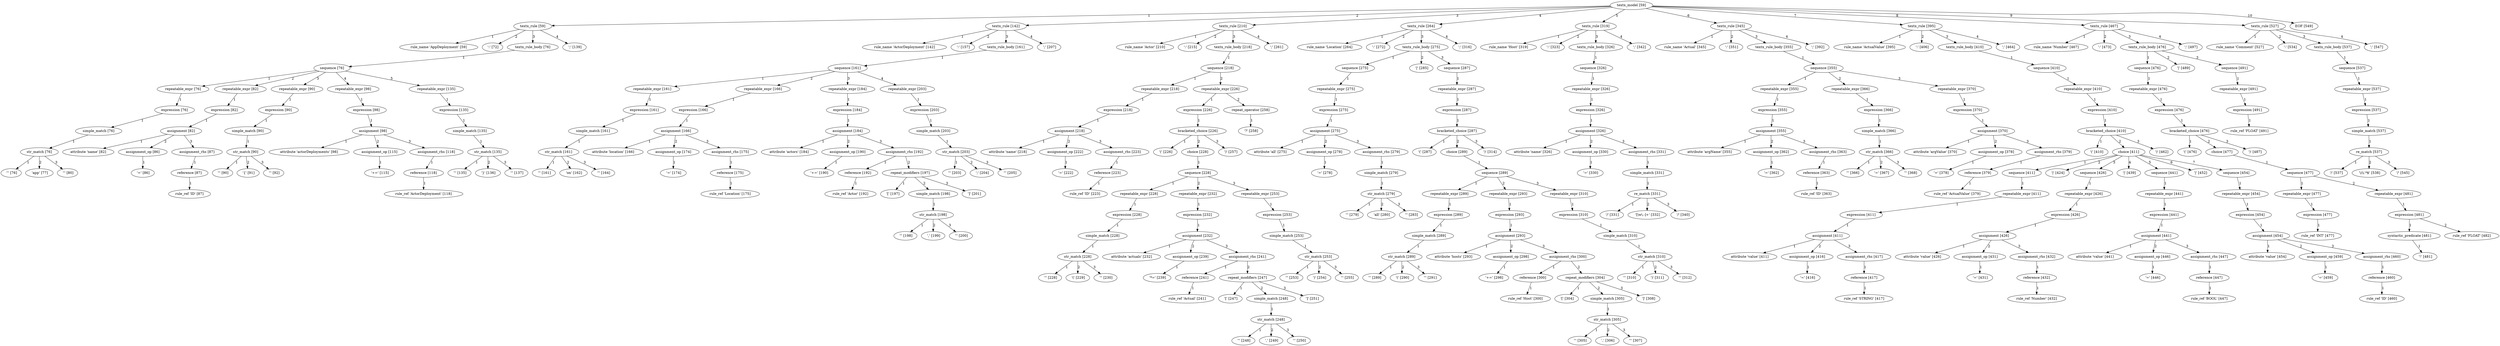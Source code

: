 digraph arpeggio_graph {
140083188281688 [label="textx_model [59]"];
140083188281688->140083188235800 [label="1"]

140083188235800 [label="textx_rule [59]"];
140083188235800->140083165622904 [label="1"]

140083165622904 [label="rule_name 'AppDeployment' [59]"];
140083188235800->140083165623016 [label="2"]

140083165623016 [label=" ':' [72]"];
140083188235800->140083188235256 [label="3"]

140083188235256 [label="textx_rule_body [76]"];
140083188235256->140083188235664 [label="1"]

140083188235664 [label="sequence [76]"];
140083188235664->140083188232400 [label="1"]

140083188232400 [label="repeatable_expr [76]"];
140083188232400->140083188232536 [label="1"]

140083188232536 [label="expression [76]"];
140083188232536->140083188232264 [label="1"]

140083188232264 [label="simple_match [76]"];
140083188232264->140083188084520 [label="1"]

140083188084520 [label="str_match [76]"];
140083188084520->140083165623128 [label="1"]

140083165623128 [label=" ''' [76]"];
140083188084520->140083165623240 [label="2"]

140083165623240 [label=" 'app' [77]"];
140083188084520->140083165623352 [label="3"]

140083165623352 [label=" ''' [80]"];
140083188235664->140083188233352 [label="2"]

140083188233352 [label="repeatable_expr [82]"];
140083188233352->140083188233216 [label="1"]

140083188233216 [label="expression [82]"];
140083188233216->140083188233080 [label="1"]

140083188233080 [label="assignment [82]"];
140083188233080->140083165623576 [label="1"]

140083165623576 [label="attribute 'name' [82]"];
140083188233080->140083188232672 [label="2"]

140083188232672 [label="assignment_op [86]"];
140083188232672->140083165623688 [label="1"]

140083165623688 [label=" '=' [86]"];
140083188233080->140083188232944 [label="3"]

140083188232944 [label="assignment_rhs [87]"];
140083188232944->140083188232808 [label="1"]

140083188232808 [label="reference [87]"];
140083188232808->140083165623464 [label="1"]

140083165623464 [label="rule_ref 'ID' [87]"];
140083188235664->140083188233760 [label="3"]

140083188233760 [label="repeatable_expr [90]"];
140083188233760->140083188233896 [label="1"]

140083188233896 [label="expression [90]"];
140083188233896->140083188233488 [label="1"]

140083188233488 [label="simple_match [90]"];
140083188233488->140083188233624 [label="1"]

140083188233624 [label="str_match [90]"];
140083188233624->140083165623800 [label="1"]

140083165623800 [label=" ''' [90]"];
140083188233624->140083165623912 [label="2"]

140083165623912 [label=" '{' [91]"];
140083188233624->140083165624024 [label="3"]

140083165624024 [label=" ''' [92]"];
140083188235664->140083188234712 [label="4"]

140083188234712 [label="repeatable_expr [98]"];
140083188234712->140083188234576 [label="1"]

140083188234576 [label="expression [98]"];
140083188234576->140083188234440 [label="1"]

140083188234440 [label="assignment [98]"];
140083188234440->140083165624136 [label="1"]

140083165624136 [label="attribute 'actorDeployments' [98]"];
140083188234440->140083188234032 [label="2"]

140083188234032 [label="assignment_op [115]"];
140083188234032->140083165624360 [label="1"]

140083165624360 [label=" '+=' [115]"];
140083188234440->140083188234168 [label="3"]

140083188234168 [label="assignment_rhs [118]"];
140083188234168->140083188234304 [label="1"]

140083188234304 [label="reference [118]"];
140083188234304->140083165624248 [label="1"]

140083165624248 [label="rule_ref 'ActorDeployment' [118]"];
140083188235664->140083188235392 [label="5"]

140083188235392 [label="repeatable_expr [135]"];
140083188235392->140083188234984 [label="1"]

140083188234984 [label="expression [135]"];
140083188234984->140083188235120 [label="1"]

140083188235120 [label="simple_match [135]"];
140083188235120->140083188234848 [label="1"]

140083188234848 [label="str_match [135]"];
140083188234848->140083165624472 [label="1"]

140083165624472 [label=" ''' [135]"];
140083188234848->140083165624584 [label="2"]

140083165624584 [label=" '}' [136]"];
140083188234848->140083165624696 [label="3"]

140083165624696 [label=" ''' [137]"];
140083188235800->140083165624808 [label="4"]

140083165624808 [label=" ';' [139]"];
140083188281688->140083188243584 [label="2"]

140083188243584 [label="textx_rule [142]"];
140083188243584->140083165625032 [label="1"]

140083165625032 [label="rule_name 'ActorDeployment' [142]"];
140083188243584->140083165624920 [label="2"]

140083165624920 [label=" ':' [157]"];
140083188243584->140083188243040 [label="3"]

140083188243040 [label="textx_rule_body [161]"];
140083188243040->140083188243448 [label="1"]

140083188243448 [label="sequence [161]"];
140083188243448->140083188240592 [label="1"]

140083188240592 [label="repeatable_expr [161]"];
140083188240592->140083188236072 [label="1"]

140083188236072 [label="expression [161]"];
140083188236072->140083188235936 [label="1"]

140083188235936 [label="simple_match [161]"];
140083188235936->140083188235528 [label="1"]

140083188235528 [label="str_match [161]"];
140083188235528->140083165625144 [label="1"]

140083165625144 [label=" ''' [161]"];
140083188235528->140083165625256 [label="2"]

140083165625256 [label=" 'on' [162]"];
140083188235528->140083165625368 [label="3"]

140083165625368 [label=" ''' [164]"];
140083188243448->140083188241272 [label="2"]

140083188241272 [label="repeatable_expr [166]"];
140083188241272->140083188241136 [label="1"]

140083188241136 [label="expression [166]"];
140083188241136->140083188241000 [label="1"]

140083188241000 [label="assignment [166]"];
140083188241000->140083165625592 [label="1"]

140083165625592 [label="attribute 'location' [166]"];
140083188241000->140083188240456 [label="2"]

140083188240456 [label="assignment_op [174]"];
140083188240456->140083165625704 [label="1"]

140083165625704 [label=" '=' [174]"];
140083188241000->140083188240864 [label="3"]

140083188240864 [label="assignment_rhs [175]"];
140083188240864->140083188240728 [label="1"]

140083188240728 [label="reference [175]"];
140083188240728->140083165625480 [label="1"]

140083165625480 [label="rule_ref 'Location' [175]"];
140083188243448->140083188242496 [label="3"]

140083188242496 [label="repeatable_expr [184]"];
140083188242496->140083188242360 [label="1"]

140083188242360 [label="expression [184]"];
140083188242360->140083188242224 [label="1"]

140083188242224 [label="assignment [184]"];
140083188242224->140083165625928 [label="1"]

140083165625928 [label="attribute 'actors' [184]"];
140083188242224->140083188241408 [label="2"]

140083188241408 [label="assignment_op [190]"];
140083188241408->140083165626040 [label="1"]

140083165626040 [label=" '+=' [190]"];
140083188242224->140083188242088 [label="3"]

140083188242088 [label="assignment_rhs [192]"];
140083188242088->140083188241544 [label="1"]

140083188241544 [label="reference [192]"];
140083188241544->140083165625816 [label="1"]

140083165625816 [label="rule_ref 'Actor' [192]"];
140083188242088->140083188241952 [label="2"]

140083188241952 [label="repeat_modifiers [197]"];
140083188241952->140083165626152 [label="1"]

140083165626152 [label=" '[' [197]"];
140083188241952->140083188241816 [label="2"]

140083188241816 [label="simple_match [198]"];
140083188241816->140083188241680 [label="1"]

140083188241680 [label="str_match [198]"];
140083188241680->140083165626264 [label="1"]

140083165626264 [label=" ''' [198]"];
140083188241680->140083188244552 [label="2"]

140083188244552 [label=" ',' [199]"];
140083188241680->140083188244664 [label="3"]

140083188244664 [label=" ''' [200]"];
140083188241952->140083188244776 [label="3"]

140083188244776 [label=" ']' [201]"];
140083188243448->140083188243176 [label="4"]

140083188243176 [label="repeatable_expr [203]"];
140083188243176->140083188242768 [label="1"]

140083188242768 [label="expression [203]"];
140083188242768->140083188242904 [label="1"]

140083188242904 [label="simple_match [203]"];
140083188242904->140083188242632 [label="1"]

140083188242632 [label="str_match [203]"];
140083188242632->140083188244888 [label="1"]

140083188244888 [label=" ''' [203]"];
140083188242632->140083188245000 [label="2"]

140083188245000 [label=" ';' [204]"];
140083188242632->140083188245112 [label="3"]

140083188245112 [label=" ''' [205]"];
140083188243584->140083188245224 [label="4"]

140083188245224 [label=" ';' [207]"];
140083188281688->140083188203032 [label="3"]

140083188203032 [label="textx_rule [210]"];
140083188203032->140083188245336 [label="1"]

140083188245336 [label="rule_name 'Actor' [210]"];
140083188203032->140083188245448 [label="2"]

140083188245448 [label=" ':' [215]"];
140083188203032->140083188202624 [label="3"]

140083188202624 [label="textx_rule_body [218]"];
140083188202624->140083188202896 [label="1"]

140083188202896 [label="sequence [218]"];
140083188202896->140083188244264 [label="1"]

140083188244264 [label="repeatable_expr [218]"];
140083188244264->140083188244128 [label="1"]

140083188244128 [label="expression [218]"];
140083188244128->140083188243992 [label="1"]

140083188243992 [label="assignment [218]"];
140083188243992->140083188245672 [label="1"]

140083188245672 [label="attribute 'name' [218]"];
140083188243992->140083188243312 [label="2"]

140083188243312 [label="assignment_op [222]"];
140083188243312->140083188245784 [label="1"]

140083188245784 [label=" '=' [222]"];
140083188243992->140083188243720 [label="3"]

140083188243720 [label="assignment_rhs [223]"];
140083188243720->140083188243856 [label="1"]

140083188243856 [label="reference [223]"];
140083188243856->140083188245560 [label="1"]

140083188245560 [label="rule_ref 'ID' [223]"];
140083188202896->140083188202352 [label="2"]

140083188202352 [label="repeatable_expr [226]"];
140083188202352->140083188202216 [label="1"]

140083188202216 [label="expression [226]"];
140083188202216->140083188202080 [label="1"]

140083188202080 [label="bracketed_choice [226]"];
140083188202080->140083188246008 [label="1"]

140083188246008 [label=" '(' [226]"];
140083188202080->140083188201808 [label="2"]

140083188201808 [label="choice [228]"];
140083188201808->140083188201944 [label="1"]

140083188201944 [label="sequence [228]"];
140083188201944->140083188199904 [label="1"]

140083188199904 [label="repeatable_expr [228]"];
140083188199904->140083188199632 [label="1"]

140083188199632 [label="expression [228]"];
140083188199632->140083188199768 [label="1"]

140083188199768 [label="simple_match [228]"];
140083188199768->140083188199496 [label="1"]

140083188199496 [label="str_match [228]"];
140083188199496->140083188245896 [label="1"]

140083188245896 [label=" ''' [228]"];
140083188199496->140083188246120 [label="2"]

140083188246120 [label=" '(' [229]"];
140083188199496->140083188246232 [label="3"]

140083188246232 [label=" ''' [230]"];
140083188201944->140083188201128 [label="2"]

140083188201128 [label="repeatable_expr [232]"];
140083188201128->140083188200992 [label="1"]

140083188200992 [label="expression [232]"];
140083188200992->140083188200856 [label="1"]

140083188200856 [label="assignment [232]"];
140083188200856->140083188246344 [label="1"]

140083188246344 [label="attribute 'actuals' [232]"];
140083188200856->140083188200176 [label="2"]

140083188200176 [label="assignment_op [239]"];
140083188200176->140083188246456 [label="1"]

140083188246456 [label=" '*=' [239]"];
140083188200856->140083188200584 [label="3"]

140083188200584 [label="assignment_rhs [241]"];
140083188200584->140083188200040 [label="1"]

140083188200040 [label="reference [241]"];
140083188200040->140083188246568 [label="1"]

140083188246568 [label="rule_ref 'Actual' [241]"];
140083188200584->140083188200720 [label="2"]

140083188200720 [label="repeat_modifiers [247]"];
140083188200720->140083188246680 [label="1"]

140083188246680 [label=" '[' [247]"];
140083188200720->140083188200312 [label="2"]

140083188200312 [label="simple_match [248]"];
140083188200312->140083188200448 [label="1"]

140083188200448 [label="str_match [248]"];
140083188200448->140083188246792 [label="1"]

140083188246792 [label=" ''' [248]"];
140083188200448->140083188246904 [label="2"]

140083188246904 [label=" ',' [249]"];
140083188200448->140083188247016 [label="3"]

140083188247016 [label=" ''' [250]"];
140083188200720->140083188247128 [label="3"]

140083188247128 [label=" ']' [251]"];
140083188201944->140083188201672 [label="3"]

140083188201672 [label="repeatable_expr [253]"];
140083188201672->140083188201536 [label="1"]

140083188201536 [label="expression [253]"];
140083188201536->140083188201400 [label="1"]

140083188201400 [label="simple_match [253]"];
140083188201400->140083188201264 [label="1"]

140083188201264 [label="str_match [253]"];
140083188201264->140083188247240 [label="1"]

140083188247240 [label=" ''' [253]"];
140083188201264->140083188247352 [label="2"]

140083188247352 [label=" ')' [254]"];
140083188201264->140083188247464 [label="3"]

140083188247464 [label=" ''' [255]"];
140083188202080->140083188247688 [label="3"]

140083188247688 [label=" ')' [257]"];
140083188202352->140083188202488 [label="2"]

140083188202488 [label="repeat_operator [258]"];
140083188202488->140083188247576 [label="1"]

140083188247576 [label=" '?' [258]"];
140083188203032->140083188247800 [label="4"]

140083188247800 [label=" ';' [261]"];
140083188281688->140083188248648 [label="4"]

140083188248648 [label="textx_rule [264]"];
140083188248648->140083188247912 [label="1"]

140083188247912 [label="rule_name 'Location' [264]"];
140083188248648->140083188248024 [label="2"]

140083188248024 [label=" ':' [272]"];
140083188248648->140083188256552 [label="3"]

140083188256552 [label="textx_rule_body [275]"];
140083188256552->140083188253560 [label="1"]

140083188253560 [label="sequence [275]"];
140083188253560->140083188253152 [label="1"]

140083188253152 [label="repeatable_expr [275]"];
140083188253152->140083188253016 [label="1"]

140083188253016 [label="expression [275]"];
140083188253016->140083188252880 [label="1"]

140083188252880 [label="assignment [275]"];
140083188252880->140083188248248 [label="1"]

140083188248248 [label="attribute 'all' [275]"];
140083188252880->140083188202760 [label="2"]

140083188202760 [label="assignment_op [278]"];
140083188202760->140083188248360 [label="1"]

140083188248360 [label=" '=' [278]"];
140083188252880->140083188252744 [label="3"]

140083188252744 [label="assignment_rhs [279]"];
140083188252744->140083188203168 [label="1"]

140083188203168 [label="simple_match [279]"];
140083188203168->140083188203304 [label="1"]

140083188203304 [label="str_match [279]"];
140083188203304->140083188248136 [label="1"]

140083188248136 [label=" ''' [279]"];
140083188203304->140083188248472 [label="2"]

140083188248472 [label=" 'all' [280]"];
140083188203304->140083188228168 [label="3"]

140083188228168 [label=" ''' [283]"];
140083188256552->140083188228280 [label="2"]

140083188228280 [label=" '|' [285]"];
140083188256552->140083188256416 [label="3"]

140083188256416 [label="sequence [287]"];
140083188256416->140083188256280 [label="1"]

140083188256280 [label="repeatable_expr [287]"];
140083188256280->140083188256144 [label="1"]

140083188256144 [label="expression [287]"];
140083188256144->140083188256008 [label="1"]

140083188256008 [label="bracketed_choice [287]"];
140083188256008->140083188228392 [label="1"]

140083188228392 [label=" '(' [287]"];
140083188256008->140083188255872 [label="2"]

140083188255872 [label="choice [289]"];
140083188255872->140083188255600 [label="1"]

140083188255600 [label="sequence [289]"];
140083188255600->140083188253968 [label="1"]

140083188253968 [label="repeatable_expr [289]"];
140083188253968->140083188253696 [label="1"]

140083188253696 [label="expression [289]"];
140083188253696->140083188253424 [label="1"]

140083188253424 [label="simple_match [289]"];
140083188253424->140083188253288 [label="1"]

140083188253288 [label="str_match [289]"];
140083188253288->140083188228504 [label="1"]

140083188228504 [label=" ''' [289]"];
140083188253288->140083188228616 [label="2"]

140083188228616 [label=" '(' [290]"];
140083188253288->140083188228728 [label="3"]

140083188228728 [label=" ''' [291]"];
140083188255600->140083188255192 [label="2"]

140083188255192 [label="repeatable_expr [293]"];
140083188255192->140083188254920 [label="1"]

140083188254920 [label="expression [293]"];
140083188254920->140083188254784 [label="1"]

140083188254784 [label="assignment [293]"];
140083188254784->140083188228840 [label="1"]

140083188228840 [label="attribute 'hosts' [293]"];
140083188254784->140083188253832 [label="2"]

140083188253832 [label="assignment_op [298]"];
140083188253832->140083188228952 [label="1"]

140083188228952 [label=" '+=' [298]"];
140083188254784->140083188254648 [label="3"]

140083188254648 [label="assignment_rhs [300]"];
140083188254648->140083188254104 [label="1"]

140083188254104 [label="reference [300]"];
140083188254104->140083188229064 [label="1"]

140083188229064 [label="rule_ref 'Host' [300]"];
140083188254648->140083188254512 [label="2"]

140083188254512 [label="repeat_modifiers [304]"];
140083188254512->140083188229176 [label="1"]

140083188229176 [label=" '[' [304]"];
140083188254512->140083188254376 [label="2"]

140083188254376 [label="simple_match [305]"];
140083188254376->140083188254240 [label="1"]

140083188254240 [label="str_match [305]"];
140083188254240->140083188229288 [label="1"]

140083188229288 [label=" ''' [305]"];
140083188254240->140083188229400 [label="2"]

140083188229400 [label=" ',' [306]"];
140083188254240->140083188229512 [label="3"]

140083188229512 [label=" ''' [307]"];
140083188254512->140083188229624 [label="3"]

140083188229624 [label=" ']' [308]"];
140083188255600->140083188255736 [label="3"]

140083188255736 [label="repeatable_expr [310]"];
140083188255736->140083188255464 [label="1"]

140083188255464 [label="expression [310]"];
140083188255464->140083188255328 [label="1"]

140083188255328 [label="simple_match [310]"];
140083188255328->140083188255056 [label="1"]

140083188255056 [label="str_match [310]"];
140083188255056->140083188229736 [label="1"]

140083188229736 [label=" ''' [310]"];
140083188255056->140083188229848 [label="2"]

140083188229848 [label=" ')' [311]"];
140083188255056->140083188229960 [label="3"]

140083188229960 [label=" ''' [312]"];
140083188256008->140083188230072 [label="3"]

140083188230072 [label=" ')' [314]"];
140083188248648->140083188230296 [label="4"]

140083188230296 [label=" ';' [316]"];
140083188281688->140083188250144 [label="5"]

140083188250144 [label="textx_rule [319]"];
140083188250144->140083188230184 [label="1"]

140083188230184 [label="rule_name 'Host' [319]"];
140083188250144->140083188230408 [label="2"]

140083188230408 [label=" ':' [323]"];
140083188250144->140083188249736 [label="3"]

140083188249736 [label="textx_rule_body [326]"];
140083188249736->140083188250008 [label="1"]

140083188250008 [label="sequence [326]"];
140083188250008->140083188249600 [label="1"]

140083188249600 [label="repeatable_expr [326]"];
140083188249600->140083188249464 [label="1"]

140083188249464 [label="expression [326]"];
140083188249464->140083188249328 [label="1"]

140083188249328 [label="assignment [326]"];
140083188249328->140083188230632 [label="1"]

140083188230632 [label="attribute 'name' [326]"];
140083188249328->140083188248784 [label="2"]

140083188248784 [label="assignment_op [330]"];
140083188248784->140083188230744 [label="1"]

140083188230744 [label=" '=' [330]"];
140083188249328->140083188249192 [label="3"]

140083188249192 [label="assignment_rhs [331]"];
140083188249192->140083188248920 [label="1"]

140083188248920 [label="simple_match [331]"];
140083188248920->140083188249056 [label="1"]

140083188249056 [label="re_match [331]"];
140083188249056->140083188230520 [label="1"]

140083188230520 [label=" '/' [331]"];
140083188249056->140083188230856 [label="2"]

140083188230856 [label=" '[\\w\\.-]+' [332]"];
140083188249056->140083188230968 [label="3"]

140083188230968 [label=" '/' [340]"];
140083188250144->140083188231080 [label="4"]

140083188231080 [label=" ';' [342]"];
140083188281688->140083188265168 [label="6"]

140083188265168 [label="textx_rule [345]"];
140083188265168->140083188231192 [label="1"]

140083188231192 [label="rule_name 'Actual' [345]"];
140083188265168->140083188231304 [label="2"]

140083188231304 [label=" ':' [351]"];
140083188265168->140083188252320 [label="3"]

140083188252320 [label="textx_rule_body [355]"];
140083188252320->140083188252456 [label="1"]

140083188252456 [label="sequence [355]"];
140083188252456->140083188250824 [label="1"]

140083188250824 [label="repeatable_expr [355]"];
140083188250824->140083188250688 [label="1"]

140083188250688 [label="expression [355]"];
140083188250688->140083188250552 [label="1"]

140083188250552 [label="assignment [355]"];
140083188250552->140083188231528 [label="1"]

140083188231528 [label="attribute 'argName' [355]"];
140083188250552->140083188249872 [label="2"]

140083188249872 [label="assignment_op [362]"];
140083188249872->140083188231640 [label="1"]

140083188231640 [label=" '=' [362]"];
140083188250552->140083188250280 [label="3"]

140083188250280 [label="assignment_rhs [363]"];
140083188250280->140083188250416 [label="1"]

140083188250416 [label="reference [363]"];
140083188250416->140083188231416 [label="1"]

140083188231416 [label="rule_ref 'ID' [363]"];
140083188252456->140083188251504 [label="2"]

140083188251504 [label="repeatable_expr [366]"];
140083188251504->140083188251096 [label="1"]

140083188251096 [label="expression [366]"];
140083188251096->140083188251232 [label="1"]

140083188251232 [label="simple_match [366]"];
140083188251232->140083188250960 [label="1"]

140083188250960 [label="str_match [366]"];
140083188250960->140083188231752 [label="1"]

140083188231752 [label=" ''' [366]"];
140083188250960->140083188231864 [label="2"]

140083188231864 [label=" '=' [367]"];
140083188250960->140083188231976 [label="3"]

140083188231976 [label=" ''' [368]"];
140083188252456->140083188252184 [label="3"]

140083188252184 [label="repeatable_expr [370]"];
140083188252184->140083188252048 [label="1"]

140083188252048 [label="expression [370]"];
140083188252048->140083188251912 [label="1"]

140083188251912 [label="assignment [370]"];
140083188251912->140083188232088 [label="1"]

140083188232088 [label="attribute 'argValue' [370]"];
140083188251912->140083188251368 [label="2"]

140083188251368 [label="assignment_op [378]"];
140083188251368->140083188256952 [label="1"]

140083188256952 [label=" '=' [378]"];
140083188251912->140083188251776 [label="3"]

140083188251776 [label="assignment_rhs [379]"];
140083188251776->140083188251640 [label="1"]

140083188251640 [label="reference [379]"];
140083188251640->140083188256840 [label="1"]

140083188256840 [label="rule_ref 'ActualValue' [379]"];
140083188265168->140083188257064 [label="4"]

140083188257064 [label=" ';' [392]"];
140083188281688->140083188269944 [label="7"]

140083188269944 [label="textx_rule [395]"];
140083188269944->140083188257176 [label="1"]

140083188257176 [label="rule_name 'ActualValue' [395]"];
140083188269944->140083188257288 [label="2"]

140083188257288 [label=" ':' [406]"];
140083188269944->140083188269400 [label="3"]

140083188269400 [label="textx_rule_body [410]"];
140083188269400->140083188269808 [label="1"]

140083188269808 [label="sequence [410]"];
140083188269808->140083188269536 [label="1"]

140083188269536 [label="repeatable_expr [410]"];
140083188269536->140083188269264 [label="1"]

140083188269264 [label="expression [410]"];
140083188269264->140083188269128 [label="1"]

140083188269128 [label="bracketed_choice [410]"];
140083188269128->140083188257512 [label="1"]

140083188257512 [label=" '(' [410]"];
140083188269128->140083188268840 [label="2"]

140083188268840 [label="choice [411]"];
140083188268840->140083188266120 [label="1"]

140083188266120 [label="sequence [411]"];
140083188266120->140083188265848 [label="1"]

140083188265848 [label="repeatable_expr [411]"];
140083188265848->140083188265712 [label="1"]

140083188265712 [label="expression [411]"];
140083188265712->140083188265576 [label="1"]

140083188265576 [label="assignment [411]"];
140083188265576->140083188257400 [label="1"]

140083188257400 [label="attribute 'value' [411]"];
140083188265576->140083188265304 [label="2"]

140083188265304 [label="assignment_op [416]"];
140083188265304->140083188257624 [label="1"]

140083188257624 [label=" '=' [416]"];
140083188265576->140083188265440 [label="3"]

140083188265440 [label="assignment_rhs [417]"];
140083188265440->140083188265032 [label="1"]

140083188265032 [label="reference [417]"];
140083188265032->140083188257736 [label="1"]

140083188257736 [label="rule_ref 'STRING' [417]"];
140083188268840->140083188257848 [label="2"]

140083188257848 [label=" '|' [424]"];
140083188268840->140083188266664 [label="3"]

140083188266664 [label="sequence [426]"];
140083188266664->140083188266800 [label="1"]

140083188266800 [label="repeatable_expr [426]"];
140083188266800->140083188266528 [label="1"]

140083188266528 [label="expression [426]"];
140083188266528->140083188266392 [label="1"]

140083188266392 [label="assignment [426]"];
140083188266392->140083188257960 [label="1"]

140083188257960 [label="attribute 'value' [426]"];
140083188266392->140083188265984 [label="2"]

140083188265984 [label="assignment_op [431]"];
140083188265984->140083188258072 [label="1"]

140083188258072 [label=" '=' [431]"];
140083188266392->140083188266256 [label="3"]

140083188266256 [label="assignment_rhs [432]"];
140083188266256->140083188083024 [label="1"]

140083188083024 [label="reference [432]"];
140083188083024->140083188258184 [label="1"]

140083188258184 [label="rule_ref 'Number' [432]"];
140083188268840->140083188258296 [label="4"]

140083188258296 [label=" '|' [439]"];
140083188268840->140083188267616 [label="5"]

140083188267616 [label="sequence [441]"];
140083188267616->140083188267752 [label="1"]

140083188267752 [label="repeatable_expr [441]"];
140083188267752->140083188267480 [label="1"]

140083188267480 [label="expression [441]"];
140083188267480->140083188267344 [label="1"]

140083188267344 [label="assignment [441]"];
140083188267344->140083188258408 [label="1"]

140083188258408 [label="attribute 'value' [441]"];
140083188267344->140083188266936 [label="2"]

140083188266936 [label="assignment_op [446]"];
140083188266936->140083188258520 [label="1"]

140083188258520 [label=" '=' [446]"];
140083188267344->140083188267208 [label="3"]

140083188267208 [label="assignment_rhs [447]"];
140083188267208->140083188267072 [label="1"]

140083188267072 [label="reference [447]"];
140083188267072->140083188258632 [label="1"]

140083188258632 [label="rule_ref 'BOOL' [447]"];
140083188268840->140083188258744 [label="6"]

140083188258744 [label=" '|' [452]"];
140083188268840->140083188268568 [label="7"]

140083188268568 [label="sequence [454]"];
140083188268568->140083188268704 [label="1"]

140083188268704 [label="repeatable_expr [454]"];
140083188268704->140083188268432 [label="1"]

140083188268432 [label="expression [454]"];
140083188268432->140083188268296 [label="1"]

140083188268296 [label="assignment [454]"];
140083188268296->140083188258856 [label="1"]

140083188258856 [label="attribute 'value' [454]"];
140083188268296->140083188267888 [label="2"]

140083188267888 [label="assignment_op [459]"];
140083188267888->140083188258968 [label="1"]

140083188258968 [label=" '=' [459]"];
140083188268296->140083188268160 [label="3"]

140083188268160 [label="assignment_rhs [460]"];
140083188268160->140083188268024 [label="1"]

140083188268024 [label="reference [460]"];
140083188268024->140083188259080 [label="1"]

140083188259080 [label="rule_ref 'ID' [460]"];
140083188269128->140083188259304 [label="3"]

140083188259304 [label=" ')' [462]"];
140083188269944->140083188259192 [label="4"]

140083188259192 [label=" ';' [464]"];
140083188281688->140083188271984 [label="8"]

140083188271984 [label="textx_rule [467]"];
140083188271984->140083188259416 [label="1"]

140083188259416 [label="rule_name 'Number' [467]"];
140083188271984->140083188259528 [label="2"]

140083188259528 [label=" ':' [473]"];
140083188271984->140083188271848 [label="3"]

140083188271848 [label="textx_rule_body [476]"];
140083188271848->140083188271576 [label="1"]

140083188271576 [label="sequence [476]"];
140083188271576->140083188271304 [label="1"]

140083188271304 [label="repeatable_expr [476]"];
140083188271304->140083188271032 [label="1"]

140083188271032 [label="expression [476]"];
140083188271032->140083188270896 [label="1"]

140083188270896 [label="bracketed_choice [476]"];
140083188270896->140083188259752 [label="1"]

140083188259752 [label=" '(' [476]"];
140083188270896->140083188270624 [label="2"]

140083188270624 [label="choice [477]"];
140083188270624->140083188270760 [label="1"]

140083188270760 [label="sequence [477]"];
140083188270760->140083188269672 [label="1"]

140083188269672 [label="repeatable_expr [477]"];
140083188269672->140083188270080 [label="1"]

140083188270080 [label="expression [477]"];
140083188270080->140083188259864 [label="1"]

140083188259864 [label="rule_ref 'INT' [477]"];
140083188270760->140083188270216 [label="2"]

140083188270216 [label="repeatable_expr [481]"];
140083188270216->140083188270488 [label="1"]

140083188270488 [label="expression [481]"];
140083188270488->140083188270352 [label="1"]

140083188270352 [label="syntactic_predicate [481]"];
140083188270352->140083188259976 [label="1"]

140083188259976 [label=" '!' [481]"];
140083188270488->140083188259640 [label="2"]

140083188259640 [label="rule_ref 'FLOAT' [482]"];
140083188270896->140083188260200 [label="3"]

140083188260200 [label=" ')' [487]"];
140083188271848->140083188260088 [label="2"]

140083188260088 [label=" '|' [489]"];
140083188271848->140083188271712 [label="3"]

140083188271712 [label="sequence [491]"];
140083188271712->140083188271440 [label="1"]

140083188271440 [label="repeatable_expr [491]"];
140083188271440->140083188271168 [label="1"]

140083188271168 [label="expression [491]"];
140083188271168->140083188260424 [label="1"]

140083188260424 [label="rule_ref 'FLOAT' [491]"];
140083188271984->140083188260648 [label="4"]

140083188260648 [label=" ';' [497]"];
140083188281688->140083188281552 [label="9"]

140083188281552 [label="textx_rule [527]"];
140083188281552->140083188260760 [label="1"]

140083188260760 [label="rule_name 'Comment' [527]"];
140083188281552->140083188260312 [label="2"]

140083188260312 [label=" ':' [534]"];
140083188281552->140083188272528 [label="3"]

140083188272528 [label="textx_rule_body [537]"];
140083188272528->140083188272800 [label="1"]

140083188272800 [label="sequence [537]"];
140083188272800->140083188272936 [label="1"]

140083188272936 [label="repeatable_expr [537]"];
140083188272936->140083188272664 [label="1"]

140083188272664 [label="expression [537]"];
140083188272664->140083188272256 [label="1"]

140083188272256 [label="simple_match [537]"];
140083188272256->140083188272392 [label="1"]

140083188272392 [label="re_match [537]"];
140083188272392->140083188277320 [label="1"]

140083188277320 [label=" '/' [537]"];
140083188272392->140083188277432 [label="2"]

140083188277432 [label=" '\\/\\/.*$' [538]"];
140083188272392->140083188277656 [label="3"]

140083188277656 [label=" '/' [545]"];
140083188281552->140083188277544 [label="4"]

140083188277544 [label=" ';' [547]"];
140083188281688->140083188277880 [label="10"]

140083188277880 [label="EOF [549]"];
}